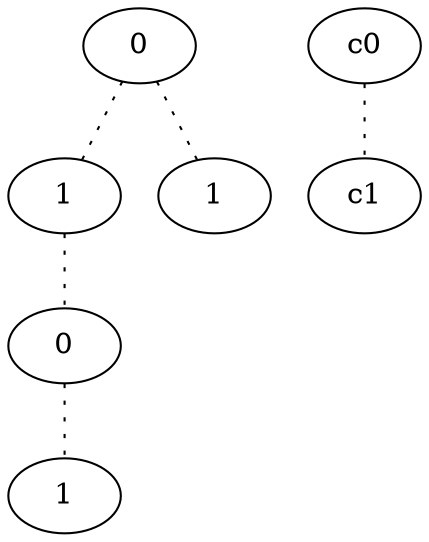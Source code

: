 graph {
a0[label=0];
a1[label=1];
a2[label=0];
a3[label=1];
a4[label=1];
a0 -- a1 [style=dotted];
a0 -- a4 [style=dotted];
a1 -- a2 [style=dotted];
a2 -- a3 [style=dotted];
c0 -- c1 [style=dotted];
}
